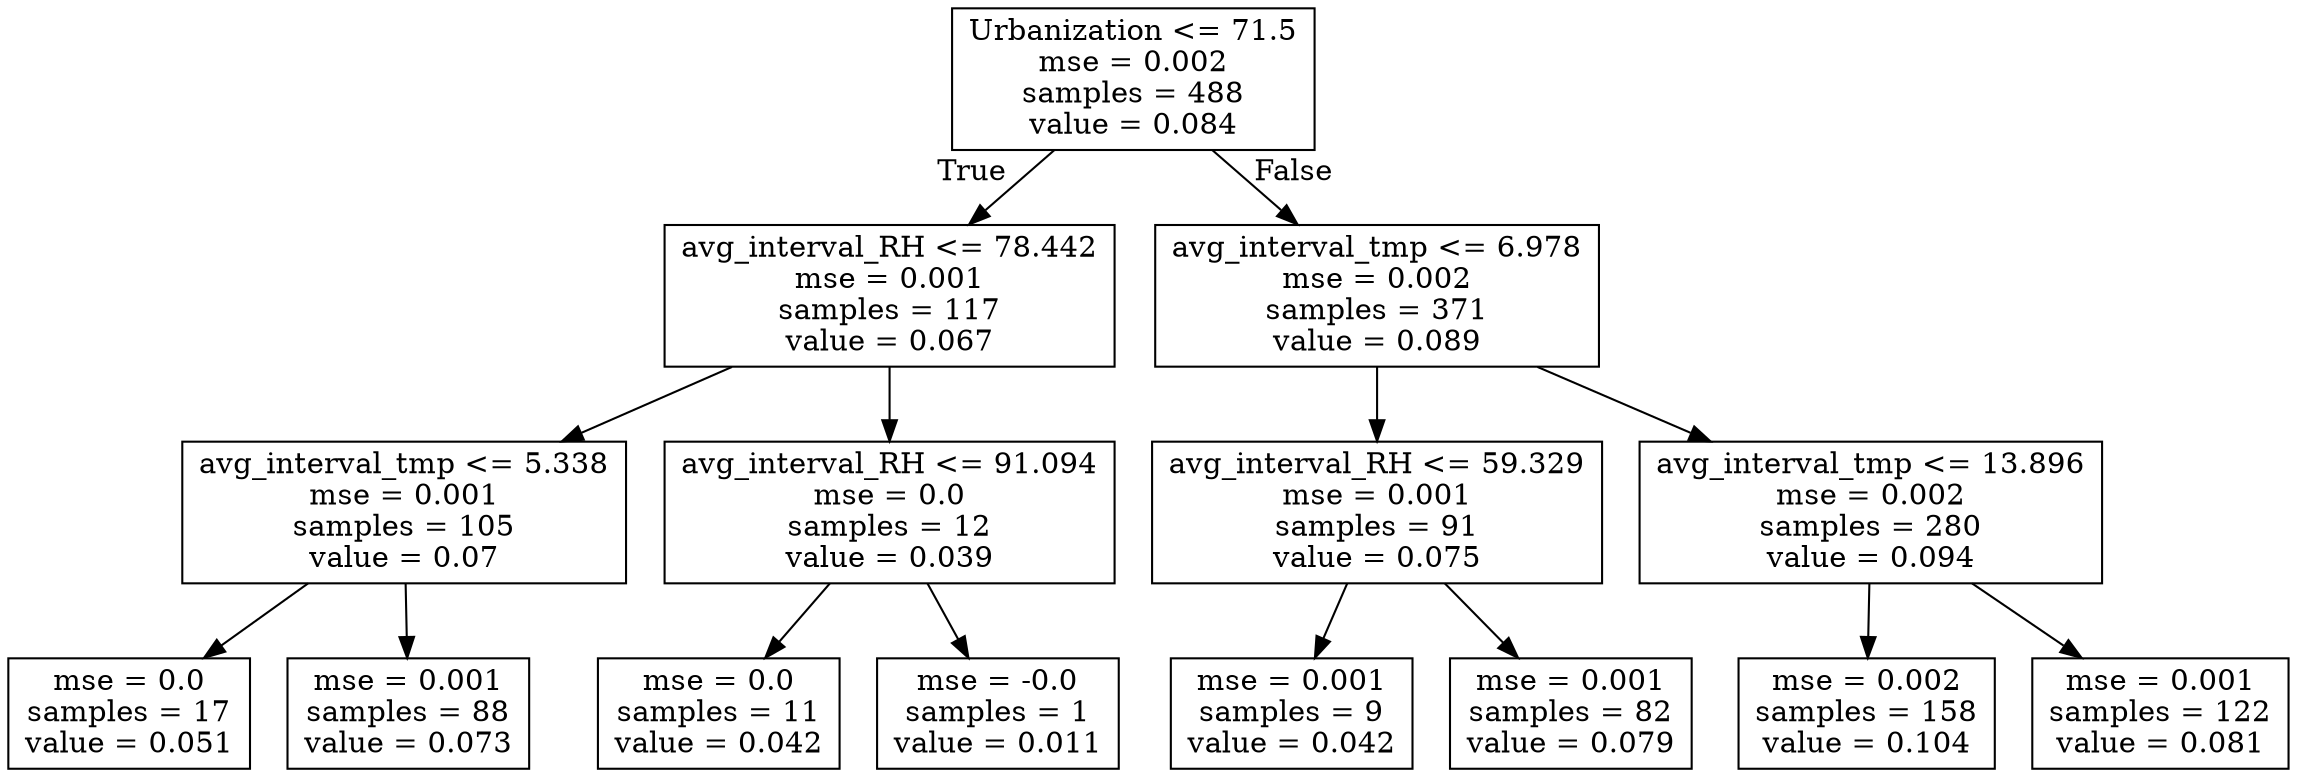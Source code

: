 digraph Tree {
node [shape=box] ;
0 [label="Urbanization <= 71.5\nmse = 0.002\nsamples = 488\nvalue = 0.084"] ;
1 [label="avg_interval_RH <= 78.442\nmse = 0.001\nsamples = 117\nvalue = 0.067"] ;
0 -> 1 [labeldistance=2.5, labelangle=45, headlabel="True"] ;
2 [label="avg_interval_tmp <= 5.338\nmse = 0.001\nsamples = 105\nvalue = 0.07"] ;
1 -> 2 ;
3 [label="mse = 0.0\nsamples = 17\nvalue = 0.051"] ;
2 -> 3 ;
4 [label="mse = 0.001\nsamples = 88\nvalue = 0.073"] ;
2 -> 4 ;
5 [label="avg_interval_RH <= 91.094\nmse = 0.0\nsamples = 12\nvalue = 0.039"] ;
1 -> 5 ;
6 [label="mse = 0.0\nsamples = 11\nvalue = 0.042"] ;
5 -> 6 ;
7 [label="mse = -0.0\nsamples = 1\nvalue = 0.011"] ;
5 -> 7 ;
8 [label="avg_interval_tmp <= 6.978\nmse = 0.002\nsamples = 371\nvalue = 0.089"] ;
0 -> 8 [labeldistance=2.5, labelangle=-45, headlabel="False"] ;
9 [label="avg_interval_RH <= 59.329\nmse = 0.001\nsamples = 91\nvalue = 0.075"] ;
8 -> 9 ;
10 [label="mse = 0.001\nsamples = 9\nvalue = 0.042"] ;
9 -> 10 ;
11 [label="mse = 0.001\nsamples = 82\nvalue = 0.079"] ;
9 -> 11 ;
12 [label="avg_interval_tmp <= 13.896\nmse = 0.002\nsamples = 280\nvalue = 0.094"] ;
8 -> 12 ;
13 [label="mse = 0.002\nsamples = 158\nvalue = 0.104"] ;
12 -> 13 ;
14 [label="mse = 0.001\nsamples = 122\nvalue = 0.081"] ;
12 -> 14 ;
}